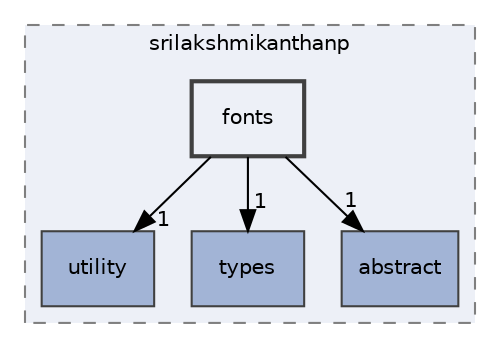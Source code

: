 digraph "D:/source/srilakshmikanthanp/libfiglet/src/srilakshmikanthanp/fonts"
{
 // LATEX_PDF_SIZE
  edge [fontname="Helvetica",fontsize="10",labelfontname="Helvetica",labelfontsize="10"];
  node [fontname="Helvetica",fontsize="10",shape=record];
  compound=true
  subgraph clusterdir_93f0c05ce9d266791f30f3a707625e27 {
    graph [ bgcolor="#edf0f7", pencolor="grey50", style="filled,dashed,", label="srilakshmikanthanp", fontname="Helvetica", fontsize="10", URL="dir_93f0c05ce9d266791f30f3a707625e27.html"]
  dir_6e33c9fd847494bfdb2e93fd27cfbc2d [shape=box, label="utility", style="filled,", fillcolor="#a2b4d6", color="grey25", URL="dir_6e33c9fd847494bfdb2e93fd27cfbc2d.html"];
  dir_e8fe6b248cc7ea74d1bc4678d5a547cd [shape=box, label="types", style="filled,", fillcolor="#a2b4d6", color="grey25", URL="dir_e8fe6b248cc7ea74d1bc4678d5a547cd.html"];
  dir_808d01e0e6d7653322f2e957f0548f91 [shape=box, label="abstract", style="filled,", fillcolor="#a2b4d6", color="grey25", URL="dir_808d01e0e6d7653322f2e957f0548f91.html"];
  dir_53f94492b28f57e543438fac533f0c12 [shape=box, label="fonts", style="filled,bold,", fillcolor="#edf0f7", color="grey25", URL="dir_53f94492b28f57e543438fac533f0c12.html"];
  }
  dir_53f94492b28f57e543438fac533f0c12->dir_6e33c9fd847494bfdb2e93fd27cfbc2d [headlabel="1", labeldistance=1.5 headhref="dir_000003_000008.html"];
  dir_53f94492b28f57e543438fac533f0c12->dir_808d01e0e6d7653322f2e957f0548f91 [headlabel="1", labeldistance=1.5 headhref="dir_000003_000000.html"];
  dir_53f94492b28f57e543438fac533f0c12->dir_e8fe6b248cc7ea74d1bc4678d5a547cd [headlabel="1", labeldistance=1.5 headhref="dir_000003_000007.html"];
}
